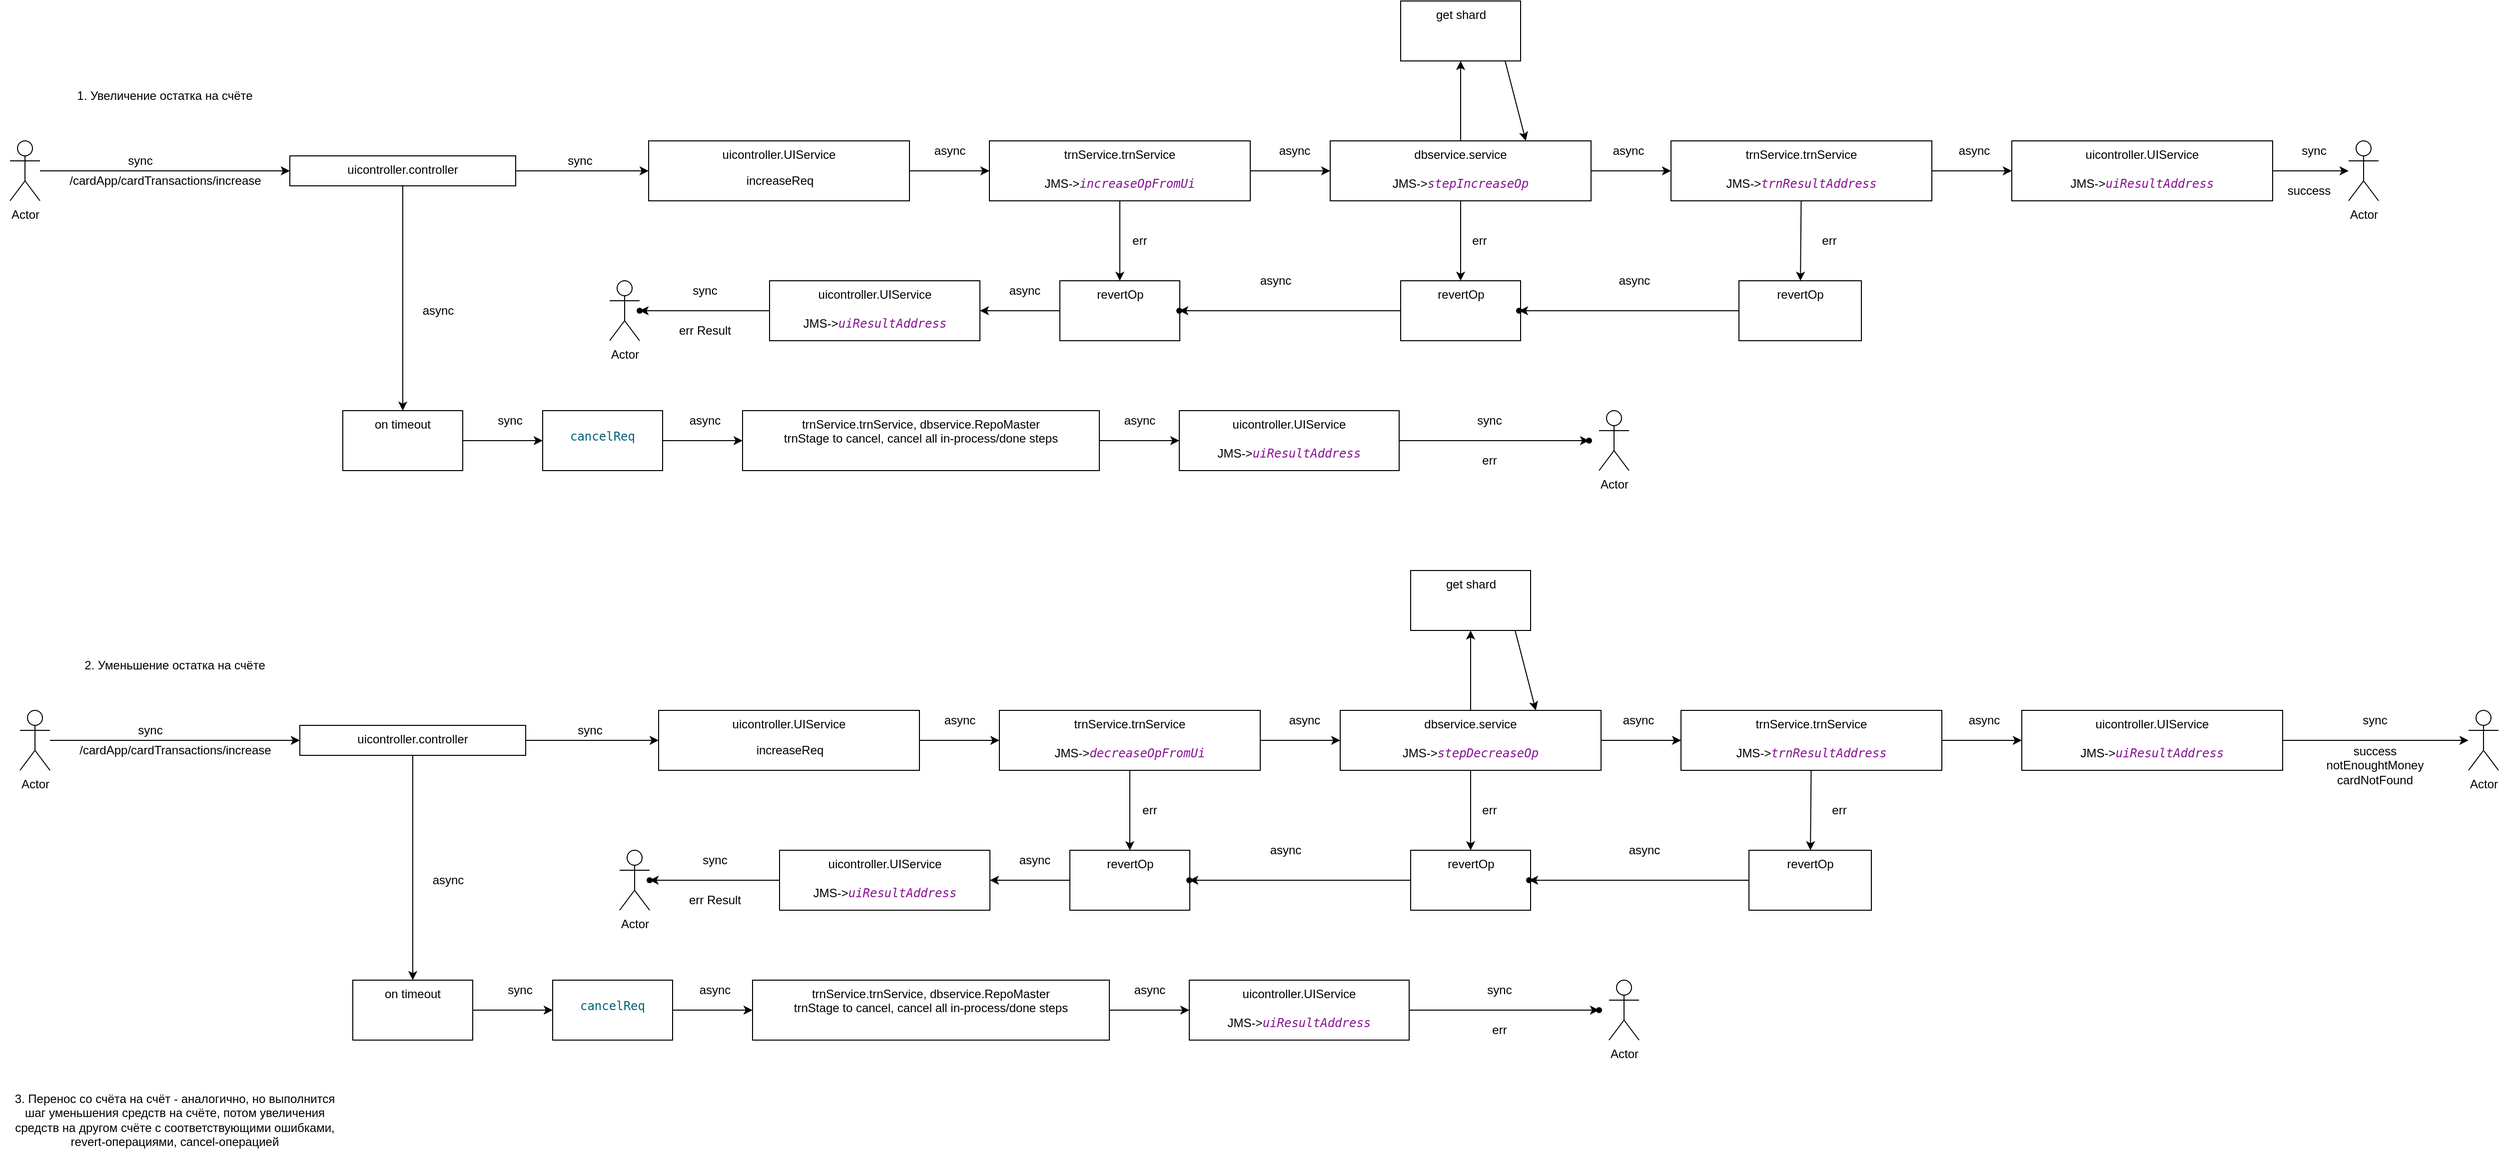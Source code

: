 <mxfile>
    <diagram id="0UaH4Pr7WNwU34MjJ-VJ" name="Страница 1">
        <mxGraphModel dx="1493" dy="2359" grid="1" gridSize="10" guides="1" tooltips="1" connect="1" arrows="1" fold="1" page="1" pageScale="1" pageWidth="827" pageHeight="1169" math="0" shadow="0">
            <root>
                <mxCell id="0"/>
                <mxCell id="1" parent="0"/>
                <mxCell id="4" value="" style="edgeStyle=none;html=1;" edge="1" parent="1" source="2" target="3">
                    <mxGeometry relative="1" as="geometry"/>
                </mxCell>
                <mxCell id="2" value="Actor" style="shape=umlActor;verticalLabelPosition=bottom;verticalAlign=top;html=1;outlineConnect=0;" vertex="1" parent="1">
                    <mxGeometry x="60" y="120" width="30" height="60" as="geometry"/>
                </mxCell>
                <mxCell id="9" value="" style="edgeStyle=none;html=1;" edge="1" parent="1" source="3" target="8">
                    <mxGeometry relative="1" as="geometry"/>
                </mxCell>
                <mxCell id="52" value="" style="edgeStyle=none;html=1;" edge="1" parent="1" source="3" target="51">
                    <mxGeometry relative="1" as="geometry"/>
                </mxCell>
                <mxCell id="3" value="uicontroller.controller" style="whiteSpace=wrap;html=1;verticalAlign=top;" vertex="1" parent="1">
                    <mxGeometry x="340" y="135" width="226" height="30" as="geometry"/>
                </mxCell>
                <mxCell id="5" value="1. Увеличение остатка на счёте" style="text;html=1;strokeColor=none;fillColor=none;align=center;verticalAlign=middle;whiteSpace=wrap;rounded=0;" vertex="1" parent="1">
                    <mxGeometry x="50" y="60" width="330" height="30" as="geometry"/>
                </mxCell>
                <mxCell id="6" value="sync" style="text;html=1;align=center;verticalAlign=middle;resizable=0;points=[];autosize=1;strokeColor=none;fillColor=none;" vertex="1" parent="1">
                    <mxGeometry x="170" y="130" width="40" height="20" as="geometry"/>
                </mxCell>
                <mxCell id="7" value="/cardApp/cardTransactions/increase" style="text;html=1;align=center;verticalAlign=middle;resizable=0;points=[];autosize=1;strokeColor=none;fillColor=none;" vertex="1" parent="1">
                    <mxGeometry x="110" y="150" width="210" height="20" as="geometry"/>
                </mxCell>
                <mxCell id="13" value="" style="edgeStyle=none;html=1;" edge="1" parent="1" source="8" target="12">
                    <mxGeometry relative="1" as="geometry"/>
                </mxCell>
                <mxCell id="8" value="uicontroller.UIService" style="whiteSpace=wrap;html=1;verticalAlign=top;" vertex="1" parent="1">
                    <mxGeometry x="699" y="120" width="261" height="60" as="geometry"/>
                </mxCell>
                <mxCell id="10" value="sync" style="text;html=1;align=center;verticalAlign=middle;resizable=0;points=[];autosize=1;strokeColor=none;fillColor=none;" vertex="1" parent="1">
                    <mxGeometry x="610" y="130" width="40" height="20" as="geometry"/>
                </mxCell>
                <mxCell id="11" value="increaseReq" style="text;html=1;align=center;verticalAlign=middle;resizable=0;points=[];autosize=1;strokeColor=none;fillColor=none;" vertex="1" parent="1">
                    <mxGeometry x="789.5" y="150" width="80" height="20" as="geometry"/>
                </mxCell>
                <mxCell id="16" value="" style="edgeStyle=none;html=1;" edge="1" parent="1" source="12" target="15">
                    <mxGeometry relative="1" as="geometry"/>
                </mxCell>
                <mxCell id="28" value="" style="edgeStyle=none;html=1;" edge="1" parent="1" source="12" target="27">
                    <mxGeometry relative="1" as="geometry"/>
                </mxCell>
                <mxCell id="12" value="trnService.trnService&lt;br&gt;&lt;br&gt;JMS-&amp;gt;&lt;span style=&quot;color: rgb(135 , 16 , 148) ; font-style: italic ; background-color: rgb(255 , 255 , 255) ; font-family: &amp;#34;hack&amp;#34; , monospace&quot;&gt;increaseOpFromUi&lt;/span&gt;" style="whiteSpace=wrap;html=1;verticalAlign=top;" vertex="1" parent="1">
                    <mxGeometry x="1040" y="120" width="261" height="60" as="geometry"/>
                </mxCell>
                <mxCell id="14" value="async" style="text;html=1;align=center;verticalAlign=middle;resizable=0;points=[];autosize=1;strokeColor=none;fillColor=none;" vertex="1" parent="1">
                    <mxGeometry x="975" y="120" width="50" height="20" as="geometry"/>
                </mxCell>
                <mxCell id="19" value="" style="edgeStyle=none;html=1;" edge="1" parent="1" source="15" target="18">
                    <mxGeometry relative="1" as="geometry"/>
                </mxCell>
                <mxCell id="31" value="" style="edgeStyle=none;html=1;" edge="1" parent="1" source="15" target="30">
                    <mxGeometry relative="1" as="geometry"/>
                </mxCell>
                <mxCell id="60" value="" style="edgeStyle=none;html=1;" edge="1" parent="1" source="15" target="59">
                    <mxGeometry relative="1" as="geometry"/>
                </mxCell>
                <mxCell id="15" value="dbservice.service&lt;br&gt;&lt;br&gt;JMS-&amp;gt;&lt;span style=&quot;color: rgb(135 , 16 , 148) ; font-style: italic ; background-color: rgb(255 , 255 , 255) ; font-family: &amp;#34;hack&amp;#34; , monospace&quot;&gt;stepIncreaseOp&lt;/span&gt;" style="whiteSpace=wrap;html=1;verticalAlign=top;" vertex="1" parent="1">
                    <mxGeometry x="1381" y="120" width="261" height="60" as="geometry"/>
                </mxCell>
                <mxCell id="17" value="async" style="text;html=1;align=center;verticalAlign=middle;resizable=0;points=[];autosize=1;strokeColor=none;fillColor=none;" vertex="1" parent="1">
                    <mxGeometry x="1320" y="120" width="50" height="20" as="geometry"/>
                </mxCell>
                <mxCell id="22" value="" style="edgeStyle=none;html=1;" edge="1" parent="1" source="18" target="21">
                    <mxGeometry relative="1" as="geometry"/>
                </mxCell>
                <mxCell id="34" value="" style="edgeStyle=none;html=1;" edge="1" parent="1" source="18" target="33">
                    <mxGeometry relative="1" as="geometry"/>
                </mxCell>
                <mxCell id="18" value="trnService.trnService&lt;br&gt;&lt;br&gt;JMS-&amp;gt;&lt;span style=&quot;color: rgb(135 , 16 , 148) ; font-style: italic ; background-color: rgb(255 , 255 , 255) ; font-family: &amp;#34;hack&amp;#34; , monospace&quot;&gt;trnResultAddress&lt;/span&gt;" style="whiteSpace=wrap;html=1;verticalAlign=top;" vertex="1" parent="1">
                    <mxGeometry x="1722" y="120" width="261" height="60" as="geometry"/>
                </mxCell>
                <mxCell id="20" value="async" style="text;html=1;align=center;verticalAlign=middle;resizable=0;points=[];autosize=1;strokeColor=none;fillColor=none;" vertex="1" parent="1">
                    <mxGeometry x="1654" y="120" width="50" height="20" as="geometry"/>
                </mxCell>
                <mxCell id="24" value="" style="edgeStyle=none;html=1;" edge="1" parent="1" source="21" target="23">
                    <mxGeometry relative="1" as="geometry"/>
                </mxCell>
                <mxCell id="21" value="uicontroller.UIService&lt;br&gt;&lt;br&gt;JMS-&amp;gt;&lt;span style=&quot;color: rgb(135 , 16 , 148) ; font-style: italic ; background-color: rgb(255 , 255 , 255) ; font-family: &amp;#34;hack&amp;#34; , monospace&quot;&gt;uiResultAddress&lt;/span&gt;" style="whiteSpace=wrap;html=1;verticalAlign=top;" vertex="1" parent="1">
                    <mxGeometry x="2063" y="120" width="261" height="60" as="geometry"/>
                </mxCell>
                <mxCell id="23" value="Actor" style="shape=umlActor;verticalLabelPosition=bottom;verticalAlign=top;html=1;outlineConnect=0;" vertex="1" parent="1">
                    <mxGeometry x="2400" y="120" width="30" height="60" as="geometry"/>
                </mxCell>
                <mxCell id="25" value="async" style="text;html=1;align=center;verticalAlign=middle;resizable=0;points=[];autosize=1;strokeColor=none;fillColor=none;" vertex="1" parent="1">
                    <mxGeometry x="2000" y="120" width="50" height="20" as="geometry"/>
                </mxCell>
                <mxCell id="26" value="sync" style="text;html=1;align=center;verticalAlign=middle;resizable=0;points=[];autosize=1;strokeColor=none;fillColor=none;" vertex="1" parent="1">
                    <mxGeometry x="2345" y="120" width="40" height="20" as="geometry"/>
                </mxCell>
                <mxCell id="41" value="" style="edgeStyle=none;html=1;" edge="1" parent="1" source="27" target="40">
                    <mxGeometry relative="1" as="geometry"/>
                </mxCell>
                <mxCell id="27" value="revertOp" style="whiteSpace=wrap;html=1;verticalAlign=top;" vertex="1" parent="1">
                    <mxGeometry x="1110.5" y="260" width="120" height="60" as="geometry"/>
                </mxCell>
                <mxCell id="29" value="err" style="text;html=1;align=center;verticalAlign=middle;resizable=0;points=[];autosize=1;strokeColor=none;fillColor=none;" vertex="1" parent="1">
                    <mxGeometry x="1175" y="210" width="30" height="20" as="geometry"/>
                </mxCell>
                <mxCell id="39" value="" style="edgeStyle=none;html=1;" edge="1" parent="1" source="30" target="38">
                    <mxGeometry relative="1" as="geometry"/>
                </mxCell>
                <mxCell id="30" value="revertOp" style="whiteSpace=wrap;html=1;verticalAlign=top;" vertex="1" parent="1">
                    <mxGeometry x="1451.5" y="260" width="120" height="60" as="geometry"/>
                </mxCell>
                <mxCell id="32" value="err" style="text;html=1;align=center;verticalAlign=middle;resizable=0;points=[];autosize=1;strokeColor=none;fillColor=none;" vertex="1" parent="1">
                    <mxGeometry x="1515" y="210" width="30" height="20" as="geometry"/>
                </mxCell>
                <mxCell id="37" value="" style="edgeStyle=none;html=1;" edge="1" parent="1" source="33" target="36">
                    <mxGeometry relative="1" as="geometry"/>
                </mxCell>
                <mxCell id="33" value="revertOp" style="whiteSpace=wrap;html=1;verticalAlign=top;" vertex="1" parent="1">
                    <mxGeometry x="1790" y="260" width="122.5" height="60" as="geometry"/>
                </mxCell>
                <mxCell id="35" value="err&lt;br&gt;" style="text;html=1;align=center;verticalAlign=middle;resizable=0;points=[];autosize=1;strokeColor=none;fillColor=none;" vertex="1" parent="1">
                    <mxGeometry x="1865" y="210" width="30" height="20" as="geometry"/>
                </mxCell>
                <mxCell id="36" value="" style="shape=waypoint;sketch=0;size=6;pointerEvents=1;points=[];fillColor=default;resizable=0;rotatable=0;perimeter=centerPerimeter;snapToPoint=1;verticalAlign=top;" vertex="1" parent="1">
                    <mxGeometry x="1550" y="270" width="40" height="40" as="geometry"/>
                </mxCell>
                <mxCell id="38" value="" style="shape=waypoint;sketch=0;size=6;pointerEvents=1;points=[];fillColor=default;resizable=0;rotatable=0;perimeter=centerPerimeter;snapToPoint=1;verticalAlign=top;" vertex="1" parent="1">
                    <mxGeometry x="1210" y="270" width="40" height="40" as="geometry"/>
                </mxCell>
                <mxCell id="44" value="" style="edgeStyle=none;html=1;" edge="1" parent="1" source="40" target="43">
                    <mxGeometry relative="1" as="geometry"/>
                </mxCell>
                <mxCell id="40" value="&lt;span&gt;uicontroller.UIService&lt;/span&gt;&lt;br&gt;&lt;br&gt;&lt;span&gt;JMS-&amp;gt;&lt;/span&gt;&lt;span style=&quot;color: rgb(135 , 16 , 148) ; font-style: italic ; background-color: rgb(255 , 255 , 255) ; font-family: &amp;#34;hack&amp;#34; , monospace&quot;&gt;uiResultAddress&lt;/span&gt;" style="whiteSpace=wrap;html=1;verticalAlign=top;" vertex="1" parent="1">
                    <mxGeometry x="820" y="260" width="210.5" height="60" as="geometry"/>
                </mxCell>
                <mxCell id="42" value="Actor" style="shape=umlActor;verticalLabelPosition=bottom;verticalAlign=top;html=1;outlineConnect=0;" vertex="1" parent="1">
                    <mxGeometry x="660" y="260" width="30" height="60" as="geometry"/>
                </mxCell>
                <mxCell id="43" value="" style="shape=waypoint;sketch=0;size=6;pointerEvents=1;points=[];fillColor=default;resizable=0;rotatable=0;perimeter=centerPerimeter;snapToPoint=1;verticalAlign=top;" vertex="1" parent="1">
                    <mxGeometry x="670" y="270" width="40" height="40" as="geometry"/>
                </mxCell>
                <mxCell id="45" value="async" style="text;html=1;align=center;verticalAlign=middle;resizable=0;points=[];autosize=1;strokeColor=none;fillColor=none;" vertex="1" parent="1">
                    <mxGeometry x="1660" y="250" width="50" height="20" as="geometry"/>
                </mxCell>
                <mxCell id="46" value="async" style="text;html=1;align=center;verticalAlign=middle;resizable=0;points=[];autosize=1;strokeColor=none;fillColor=none;" vertex="1" parent="1">
                    <mxGeometry x="1301" y="250" width="50" height="20" as="geometry"/>
                </mxCell>
                <mxCell id="47" value="async" style="text;html=1;align=center;verticalAlign=middle;resizable=0;points=[];autosize=1;strokeColor=none;fillColor=none;" vertex="1" parent="1">
                    <mxGeometry x="1050" y="260" width="50" height="20" as="geometry"/>
                </mxCell>
                <mxCell id="48" value="sync" style="text;html=1;align=center;verticalAlign=middle;resizable=0;points=[];autosize=1;strokeColor=none;fillColor=none;" vertex="1" parent="1">
                    <mxGeometry x="735" y="260" width="40" height="20" as="geometry"/>
                </mxCell>
                <mxCell id="49" value="err Result" style="text;html=1;align=center;verticalAlign=middle;resizable=0;points=[];autosize=1;strokeColor=none;fillColor=none;" vertex="1" parent="1">
                    <mxGeometry x="720" y="300" width="70" height="20" as="geometry"/>
                </mxCell>
                <mxCell id="50" value="success" style="text;html=1;align=center;verticalAlign=middle;resizable=0;points=[];autosize=1;strokeColor=none;fillColor=none;" vertex="1" parent="1">
                    <mxGeometry x="2330" y="160" width="60" height="20" as="geometry"/>
                </mxCell>
                <mxCell id="55" value="" style="edgeStyle=none;html=1;" edge="1" parent="1" source="51" target="54">
                    <mxGeometry relative="1" as="geometry"/>
                </mxCell>
                <mxCell id="51" value="on timeout" style="whiteSpace=wrap;html=1;verticalAlign=top;" vertex="1" parent="1">
                    <mxGeometry x="393" y="390" width="120" height="60" as="geometry"/>
                </mxCell>
                <mxCell id="53" value="async" style="text;html=1;align=center;verticalAlign=middle;resizable=0;points=[];autosize=1;strokeColor=none;fillColor=none;" vertex="1" parent="1">
                    <mxGeometry x="463" y="280" width="50" height="20" as="geometry"/>
                </mxCell>
                <mxCell id="58" value="" style="edgeStyle=none;html=1;" edge="1" parent="1" source="54" target="57">
                    <mxGeometry relative="1" as="geometry"/>
                </mxCell>
                <mxCell id="54" value="&lt;pre style=&quot;background-color: #ffffff ; color: #080808 ; font-family: &amp;#34;hack&amp;#34; , monospace ; font-size: 11 3pt&quot;&gt;&lt;span style=&quot;color: #00627a&quot;&gt;cancelReq&lt;/span&gt;&lt;/pre&gt;" style="whiteSpace=wrap;html=1;verticalAlign=top;" vertex="1" parent="1">
                    <mxGeometry x="593" y="390" width="120" height="60" as="geometry"/>
                </mxCell>
                <mxCell id="56" value="sync" style="text;html=1;align=center;verticalAlign=middle;resizable=0;points=[];autosize=1;strokeColor=none;fillColor=none;" vertex="1" parent="1">
                    <mxGeometry x="540" y="390" width="40" height="20" as="geometry"/>
                </mxCell>
                <mxCell id="63" value="" style="edgeStyle=none;html=1;" edge="1" parent="1" source="57" target="62">
                    <mxGeometry relative="1" as="geometry"/>
                </mxCell>
                <mxCell id="57" value="&lt;span&gt;trnService.trnService, dbservice.RepoMaster&lt;br&gt;trnStage to cancel, cancel all in-process/done steps&lt;br&gt;&lt;/span&gt;" style="whiteSpace=wrap;html=1;verticalAlign=top;" vertex="1" parent="1">
                    <mxGeometry x="793" y="390" width="357" height="60" as="geometry"/>
                </mxCell>
                <mxCell id="59" value="get shard" style="whiteSpace=wrap;html=1;verticalAlign=top;" vertex="1" parent="1">
                    <mxGeometry x="1451.5" y="-20" width="120" height="60" as="geometry"/>
                </mxCell>
                <mxCell id="61" value="" style="endArrow=classic;html=1;exitX=0.871;exitY=1;exitDx=0;exitDy=0;exitPerimeter=0;entryX=0.75;entryY=0;entryDx=0;entryDy=0;" edge="1" parent="1" source="59" target="15">
                    <mxGeometry width="50" height="50" relative="1" as="geometry">
                        <mxPoint x="1170" y="320" as="sourcePoint"/>
                        <mxPoint x="1220" y="270" as="targetPoint"/>
                    </mxGeometry>
                </mxCell>
                <mxCell id="65" value="" style="edgeStyle=none;html=1;" edge="1" parent="1" source="62" target="64">
                    <mxGeometry relative="1" as="geometry"/>
                </mxCell>
                <mxCell id="62" value="uicontroller.UIService&lt;br&gt;&lt;br&gt;JMS-&amp;gt;&lt;span style=&quot;color: rgb(135 , 16 , 148) ; font-style: italic ; background-color: rgb(255 , 255 , 255) ; font-family: &amp;#34;hack&amp;#34; , monospace&quot;&gt;uiResultAddress&lt;/span&gt;&lt;span&gt;&lt;br&gt;&lt;/span&gt;" style="whiteSpace=wrap;html=1;verticalAlign=top;" vertex="1" parent="1">
                    <mxGeometry x="1230" y="390" width="220" height="60" as="geometry"/>
                </mxCell>
                <mxCell id="64" value="" style="shape=waypoint;sketch=0;size=6;pointerEvents=1;points=[];fillColor=default;resizable=0;rotatable=0;perimeter=centerPerimeter;snapToPoint=1;verticalAlign=top;" vertex="1" parent="1">
                    <mxGeometry x="1620" y="400" width="40" height="40" as="geometry"/>
                </mxCell>
                <mxCell id="66" value="Actor" style="shape=umlActor;verticalLabelPosition=bottom;verticalAlign=top;html=1;outlineConnect=0;" vertex="1" parent="1">
                    <mxGeometry x="1650" y="390" width="30" height="60" as="geometry"/>
                </mxCell>
                <mxCell id="67" value="err" style="text;html=1;align=center;verticalAlign=middle;resizable=0;points=[];autosize=1;strokeColor=none;fillColor=none;" vertex="1" parent="1">
                    <mxGeometry x="1525" y="430" width="30" height="20" as="geometry"/>
                </mxCell>
                <mxCell id="68" value="async" style="text;html=1;align=center;verticalAlign=middle;resizable=0;points=[];autosize=1;strokeColor=none;fillColor=none;" vertex="1" parent="1">
                    <mxGeometry x="730" y="390" width="50" height="20" as="geometry"/>
                </mxCell>
                <mxCell id="69" value="async" style="text;html=1;align=center;verticalAlign=middle;resizable=0;points=[];autosize=1;strokeColor=none;fillColor=none;" vertex="1" parent="1">
                    <mxGeometry x="1165" y="390" width="50" height="20" as="geometry"/>
                </mxCell>
                <mxCell id="70" value="sync" style="text;html=1;align=center;verticalAlign=middle;resizable=0;points=[];autosize=1;strokeColor=none;fillColor=none;" vertex="1" parent="1">
                    <mxGeometry x="1520" y="390" width="40" height="20" as="geometry"/>
                </mxCell>
                <mxCell id="71" value="" style="edgeStyle=none;html=1;" edge="1" parent="1" source="72" target="75">
                    <mxGeometry relative="1" as="geometry"/>
                </mxCell>
                <mxCell id="72" value="Actor" style="shape=umlActor;verticalLabelPosition=bottom;verticalAlign=top;html=1;outlineConnect=0;" vertex="1" parent="1">
                    <mxGeometry x="70" y="690" width="30" height="60" as="geometry"/>
                </mxCell>
                <mxCell id="73" value="" style="edgeStyle=none;html=1;" edge="1" parent="1" source="75" target="80">
                    <mxGeometry relative="1" as="geometry"/>
                </mxCell>
                <mxCell id="74" value="" style="edgeStyle=none;html=1;" edge="1" parent="1" source="75" target="123">
                    <mxGeometry relative="1" as="geometry"/>
                </mxCell>
                <mxCell id="75" value="uicontroller.controller" style="whiteSpace=wrap;html=1;verticalAlign=top;" vertex="1" parent="1">
                    <mxGeometry x="350" y="705" width="226" height="30" as="geometry"/>
                </mxCell>
                <mxCell id="76" value="2. Уменьшение остатка на счёте" style="text;html=1;strokeColor=none;fillColor=none;align=center;verticalAlign=middle;whiteSpace=wrap;rounded=0;" vertex="1" parent="1">
                    <mxGeometry x="60" y="630" width="330" height="30" as="geometry"/>
                </mxCell>
                <mxCell id="77" value="sync" style="text;html=1;align=center;verticalAlign=middle;resizable=0;points=[];autosize=1;strokeColor=none;fillColor=none;" vertex="1" parent="1">
                    <mxGeometry x="180" y="700" width="40" height="20" as="geometry"/>
                </mxCell>
                <mxCell id="78" value="/cardApp/cardTransactions/increase" style="text;html=1;align=center;verticalAlign=middle;resizable=0;points=[];autosize=1;strokeColor=none;fillColor=none;" vertex="1" parent="1">
                    <mxGeometry x="120" y="720" width="210" height="20" as="geometry"/>
                </mxCell>
                <mxCell id="79" value="" style="edgeStyle=none;html=1;" edge="1" parent="1" source="80" target="85">
                    <mxGeometry relative="1" as="geometry"/>
                </mxCell>
                <mxCell id="80" value="uicontroller.UIService" style="whiteSpace=wrap;html=1;verticalAlign=top;" vertex="1" parent="1">
                    <mxGeometry x="709" y="690" width="261" height="60" as="geometry"/>
                </mxCell>
                <mxCell id="81" value="sync" style="text;html=1;align=center;verticalAlign=middle;resizable=0;points=[];autosize=1;strokeColor=none;fillColor=none;" vertex="1" parent="1">
                    <mxGeometry x="620" y="700" width="40" height="20" as="geometry"/>
                </mxCell>
                <mxCell id="82" value="increaseReq" style="text;html=1;align=center;verticalAlign=middle;resizable=0;points=[];autosize=1;strokeColor=none;fillColor=none;" vertex="1" parent="1">
                    <mxGeometry x="799.5" y="720" width="80" height="20" as="geometry"/>
                </mxCell>
                <mxCell id="83" value="" style="edgeStyle=none;html=1;" edge="1" parent="1" source="85" target="90">
                    <mxGeometry relative="1" as="geometry"/>
                </mxCell>
                <mxCell id="84" value="" style="edgeStyle=none;html=1;" edge="1" parent="1" source="85" target="102">
                    <mxGeometry relative="1" as="geometry"/>
                </mxCell>
                <mxCell id="85" value="trnService.trnService&lt;br&gt;&lt;br&gt;JMS-&amp;gt;&lt;span style=&quot;color: rgb(135 , 16 , 148) ; font-style: italic ; background-color: rgb(255 , 255 , 255) ; font-family: &amp;#34;hack&amp;#34; , monospace&quot;&gt;decreaseOpFromUi&lt;/span&gt;" style="whiteSpace=wrap;html=1;verticalAlign=top;" vertex="1" parent="1">
                    <mxGeometry x="1050" y="690" width="261" height="60" as="geometry"/>
                </mxCell>
                <mxCell id="86" value="async" style="text;html=1;align=center;verticalAlign=middle;resizable=0;points=[];autosize=1;strokeColor=none;fillColor=none;" vertex="1" parent="1">
                    <mxGeometry x="985" y="690" width="50" height="20" as="geometry"/>
                </mxCell>
                <mxCell id="87" value="" style="edgeStyle=none;html=1;" edge="1" parent="1" source="90" target="94">
                    <mxGeometry relative="1" as="geometry"/>
                </mxCell>
                <mxCell id="88" value="" style="edgeStyle=none;html=1;" edge="1" parent="1" source="90" target="105">
                    <mxGeometry relative="1" as="geometry"/>
                </mxCell>
                <mxCell id="89" value="" style="edgeStyle=none;html=1;" edge="1" parent="1" source="90" target="130">
                    <mxGeometry relative="1" as="geometry"/>
                </mxCell>
                <mxCell id="90" value="dbservice.service&lt;br&gt;&lt;br&gt;JMS-&amp;gt;&lt;span style=&quot;color: rgb(135 , 16 , 148) ; font-style: italic ; background-color: rgb(255 , 255 , 255) ; font-family: &amp;#34;hack&amp;#34; , monospace&quot;&gt;stepDecreaseOp&lt;/span&gt;" style="whiteSpace=wrap;html=1;verticalAlign=top;" vertex="1" parent="1">
                    <mxGeometry x="1391" y="690" width="261" height="60" as="geometry"/>
                </mxCell>
                <mxCell id="91" value="async" style="text;html=1;align=center;verticalAlign=middle;resizable=0;points=[];autosize=1;strokeColor=none;fillColor=none;" vertex="1" parent="1">
                    <mxGeometry x="1330" y="690" width="50" height="20" as="geometry"/>
                </mxCell>
                <mxCell id="92" value="" style="edgeStyle=none;html=1;" edge="1" parent="1" source="94" target="97">
                    <mxGeometry relative="1" as="geometry"/>
                </mxCell>
                <mxCell id="93" value="" style="edgeStyle=none;html=1;" edge="1" parent="1" source="94" target="108">
                    <mxGeometry relative="1" as="geometry"/>
                </mxCell>
                <mxCell id="94" value="trnService.trnService&lt;br&gt;&lt;br&gt;JMS-&amp;gt;&lt;span style=&quot;color: rgb(135 , 16 , 148) ; font-style: italic ; background-color: rgb(255 , 255 , 255) ; font-family: &amp;#34;hack&amp;#34; , monospace&quot;&gt;trnResultAddress&lt;/span&gt;" style="whiteSpace=wrap;html=1;verticalAlign=top;" vertex="1" parent="1">
                    <mxGeometry x="1732" y="690" width="261" height="60" as="geometry"/>
                </mxCell>
                <mxCell id="95" value="async" style="text;html=1;align=center;verticalAlign=middle;resizable=0;points=[];autosize=1;strokeColor=none;fillColor=none;" vertex="1" parent="1">
                    <mxGeometry x="1664" y="690" width="50" height="20" as="geometry"/>
                </mxCell>
                <mxCell id="96" value="" style="edgeStyle=none;html=1;" edge="1" parent="1" source="97" target="98">
                    <mxGeometry relative="1" as="geometry"/>
                </mxCell>
                <mxCell id="97" value="uicontroller.UIService&lt;br&gt;&lt;br&gt;JMS-&amp;gt;&lt;span style=&quot;color: rgb(135 , 16 , 148) ; font-style: italic ; background-color: rgb(255 , 255 , 255) ; font-family: &amp;#34;hack&amp;#34; , monospace&quot;&gt;uiResultAddress&lt;/span&gt;" style="whiteSpace=wrap;html=1;verticalAlign=top;" vertex="1" parent="1">
                    <mxGeometry x="2073" y="690" width="261" height="60" as="geometry"/>
                </mxCell>
                <mxCell id="98" value="Actor" style="shape=umlActor;verticalLabelPosition=bottom;verticalAlign=top;html=1;outlineConnect=0;" vertex="1" parent="1">
                    <mxGeometry x="2520" y="690" width="30" height="60" as="geometry"/>
                </mxCell>
                <mxCell id="99" value="async" style="text;html=1;align=center;verticalAlign=middle;resizable=0;points=[];autosize=1;strokeColor=none;fillColor=none;" vertex="1" parent="1">
                    <mxGeometry x="2010" y="690" width="50" height="20" as="geometry"/>
                </mxCell>
                <mxCell id="100" value="sync" style="text;html=1;align=center;verticalAlign=middle;resizable=0;points=[];autosize=1;strokeColor=none;fillColor=none;" vertex="1" parent="1">
                    <mxGeometry x="2406" y="690" width="40" height="20" as="geometry"/>
                </mxCell>
                <mxCell id="101" value="" style="edgeStyle=none;html=1;" edge="1" parent="1" source="102" target="113">
                    <mxGeometry relative="1" as="geometry"/>
                </mxCell>
                <mxCell id="102" value="revertOp" style="whiteSpace=wrap;html=1;verticalAlign=top;" vertex="1" parent="1">
                    <mxGeometry x="1120.5" y="830" width="120" height="60" as="geometry"/>
                </mxCell>
                <mxCell id="103" value="err" style="text;html=1;align=center;verticalAlign=middle;resizable=0;points=[];autosize=1;strokeColor=none;fillColor=none;" vertex="1" parent="1">
                    <mxGeometry x="1185" y="780" width="30" height="20" as="geometry"/>
                </mxCell>
                <mxCell id="104" value="" style="edgeStyle=none;html=1;" edge="1" parent="1" source="105" target="111">
                    <mxGeometry relative="1" as="geometry"/>
                </mxCell>
                <mxCell id="105" value="revertOp" style="whiteSpace=wrap;html=1;verticalAlign=top;" vertex="1" parent="1">
                    <mxGeometry x="1461.5" y="830" width="120" height="60" as="geometry"/>
                </mxCell>
                <mxCell id="106" value="err" style="text;html=1;align=center;verticalAlign=middle;resizable=0;points=[];autosize=1;strokeColor=none;fillColor=none;" vertex="1" parent="1">
                    <mxGeometry x="1525" y="780" width="30" height="20" as="geometry"/>
                </mxCell>
                <mxCell id="107" value="" style="edgeStyle=none;html=1;" edge="1" parent="1" source="108" target="110">
                    <mxGeometry relative="1" as="geometry"/>
                </mxCell>
                <mxCell id="108" value="revertOp" style="whiteSpace=wrap;html=1;verticalAlign=top;" vertex="1" parent="1">
                    <mxGeometry x="1800" y="830" width="122.5" height="60" as="geometry"/>
                </mxCell>
                <mxCell id="109" value="err&lt;br&gt;" style="text;html=1;align=center;verticalAlign=middle;resizable=0;points=[];autosize=1;strokeColor=none;fillColor=none;" vertex="1" parent="1">
                    <mxGeometry x="1875" y="780" width="30" height="20" as="geometry"/>
                </mxCell>
                <mxCell id="110" value="" style="shape=waypoint;sketch=0;size=6;pointerEvents=1;points=[];fillColor=default;resizable=0;rotatable=0;perimeter=centerPerimeter;snapToPoint=1;verticalAlign=top;" vertex="1" parent="1">
                    <mxGeometry x="1560" y="840" width="40" height="40" as="geometry"/>
                </mxCell>
                <mxCell id="111" value="" style="shape=waypoint;sketch=0;size=6;pointerEvents=1;points=[];fillColor=default;resizable=0;rotatable=0;perimeter=centerPerimeter;snapToPoint=1;verticalAlign=top;" vertex="1" parent="1">
                    <mxGeometry x="1220" y="840" width="40" height="40" as="geometry"/>
                </mxCell>
                <mxCell id="112" value="" style="edgeStyle=none;html=1;" edge="1" parent="1" source="113" target="115">
                    <mxGeometry relative="1" as="geometry"/>
                </mxCell>
                <mxCell id="113" value="&lt;span&gt;uicontroller.UIService&lt;/span&gt;&lt;br&gt;&lt;br&gt;&lt;span&gt;JMS-&amp;gt;&lt;/span&gt;&lt;span style=&quot;color: rgb(135 , 16 , 148) ; font-style: italic ; background-color: rgb(255 , 255 , 255) ; font-family: &amp;#34;hack&amp;#34; , monospace&quot;&gt;uiResultAddress&lt;/span&gt;" style="whiteSpace=wrap;html=1;verticalAlign=top;" vertex="1" parent="1">
                    <mxGeometry x="830" y="830" width="210.5" height="60" as="geometry"/>
                </mxCell>
                <mxCell id="114" value="Actor" style="shape=umlActor;verticalLabelPosition=bottom;verticalAlign=top;html=1;outlineConnect=0;" vertex="1" parent="1">
                    <mxGeometry x="670" y="830" width="30" height="60" as="geometry"/>
                </mxCell>
                <mxCell id="115" value="" style="shape=waypoint;sketch=0;size=6;pointerEvents=1;points=[];fillColor=default;resizable=0;rotatable=0;perimeter=centerPerimeter;snapToPoint=1;verticalAlign=top;" vertex="1" parent="1">
                    <mxGeometry x="680" y="840" width="40" height="40" as="geometry"/>
                </mxCell>
                <mxCell id="116" value="async" style="text;html=1;align=center;verticalAlign=middle;resizable=0;points=[];autosize=1;strokeColor=none;fillColor=none;" vertex="1" parent="1">
                    <mxGeometry x="1670" y="820" width="50" height="20" as="geometry"/>
                </mxCell>
                <mxCell id="117" value="async" style="text;html=1;align=center;verticalAlign=middle;resizable=0;points=[];autosize=1;strokeColor=none;fillColor=none;" vertex="1" parent="1">
                    <mxGeometry x="1311" y="820" width="50" height="20" as="geometry"/>
                </mxCell>
                <mxCell id="118" value="async" style="text;html=1;align=center;verticalAlign=middle;resizable=0;points=[];autosize=1;strokeColor=none;fillColor=none;" vertex="1" parent="1">
                    <mxGeometry x="1060" y="830" width="50" height="20" as="geometry"/>
                </mxCell>
                <mxCell id="119" value="sync" style="text;html=1;align=center;verticalAlign=middle;resizable=0;points=[];autosize=1;strokeColor=none;fillColor=none;" vertex="1" parent="1">
                    <mxGeometry x="745" y="830" width="40" height="20" as="geometry"/>
                </mxCell>
                <mxCell id="120" value="err Result" style="text;html=1;align=center;verticalAlign=middle;resizable=0;points=[];autosize=1;strokeColor=none;fillColor=none;" vertex="1" parent="1">
                    <mxGeometry x="730" y="870" width="70" height="20" as="geometry"/>
                </mxCell>
                <mxCell id="121" value="success&lt;br&gt;notEnoughtMoney&lt;br&gt;cardNotFound&lt;br&gt;" style="text;html=1;align=center;verticalAlign=middle;resizable=0;points=[];autosize=1;strokeColor=none;fillColor=none;" vertex="1" parent="1">
                    <mxGeometry x="2371" y="720" width="110" height="50" as="geometry"/>
                </mxCell>
                <mxCell id="122" value="" style="edgeStyle=none;html=1;" edge="1" parent="1" source="123" target="126">
                    <mxGeometry relative="1" as="geometry"/>
                </mxCell>
                <mxCell id="123" value="on timeout" style="whiteSpace=wrap;html=1;verticalAlign=top;" vertex="1" parent="1">
                    <mxGeometry x="403" y="960" width="120" height="60" as="geometry"/>
                </mxCell>
                <mxCell id="124" value="async" style="text;html=1;align=center;verticalAlign=middle;resizable=0;points=[];autosize=1;strokeColor=none;fillColor=none;" vertex="1" parent="1">
                    <mxGeometry x="473" y="850" width="50" height="20" as="geometry"/>
                </mxCell>
                <mxCell id="125" value="" style="edgeStyle=none;html=1;" edge="1" parent="1" source="126" target="129">
                    <mxGeometry relative="1" as="geometry"/>
                </mxCell>
                <mxCell id="126" value="&lt;pre style=&quot;background-color: #ffffff ; color: #080808 ; font-family: &amp;#34;hack&amp;#34; , monospace ; font-size: 11 3pt&quot;&gt;&lt;span style=&quot;color: #00627a&quot;&gt;cancelReq&lt;/span&gt;&lt;/pre&gt;" style="whiteSpace=wrap;html=1;verticalAlign=top;" vertex="1" parent="1">
                    <mxGeometry x="603" y="960" width="120" height="60" as="geometry"/>
                </mxCell>
                <mxCell id="127" value="sync" style="text;html=1;align=center;verticalAlign=middle;resizable=0;points=[];autosize=1;strokeColor=none;fillColor=none;" vertex="1" parent="1">
                    <mxGeometry x="550" y="960" width="40" height="20" as="geometry"/>
                </mxCell>
                <mxCell id="128" value="" style="edgeStyle=none;html=1;" edge="1" parent="1" source="129" target="133">
                    <mxGeometry relative="1" as="geometry"/>
                </mxCell>
                <mxCell id="129" value="&lt;span&gt;trnService.trnService, dbservice.RepoMaster&lt;br&gt;trnStage to cancel, cancel all in-process/done steps&lt;br&gt;&lt;/span&gt;" style="whiteSpace=wrap;html=1;verticalAlign=top;" vertex="1" parent="1">
                    <mxGeometry x="803" y="960" width="357" height="60" as="geometry"/>
                </mxCell>
                <mxCell id="130" value="get shard" style="whiteSpace=wrap;html=1;verticalAlign=top;" vertex="1" parent="1">
                    <mxGeometry x="1461.5" y="550" width="120" height="60" as="geometry"/>
                </mxCell>
                <mxCell id="131" value="" style="endArrow=classic;html=1;exitX=0.871;exitY=1;exitDx=0;exitDy=0;exitPerimeter=0;entryX=0.75;entryY=0;entryDx=0;entryDy=0;" edge="1" parent="1" source="130" target="90">
                    <mxGeometry width="50" height="50" relative="1" as="geometry">
                        <mxPoint x="1180" y="890" as="sourcePoint"/>
                        <mxPoint x="1230" y="840" as="targetPoint"/>
                    </mxGeometry>
                </mxCell>
                <mxCell id="132" value="" style="edgeStyle=none;html=1;" edge="1" parent="1" source="133" target="134">
                    <mxGeometry relative="1" as="geometry"/>
                </mxCell>
                <mxCell id="133" value="uicontroller.UIService&lt;br&gt;&lt;br&gt;JMS-&amp;gt;&lt;span style=&quot;color: rgb(135 , 16 , 148) ; font-style: italic ; background-color: rgb(255 , 255 , 255) ; font-family: &amp;#34;hack&amp;#34; , monospace&quot;&gt;uiResultAddress&lt;/span&gt;&lt;span&gt;&lt;br&gt;&lt;/span&gt;" style="whiteSpace=wrap;html=1;verticalAlign=top;" vertex="1" parent="1">
                    <mxGeometry x="1240" y="960" width="220" height="60" as="geometry"/>
                </mxCell>
                <mxCell id="134" value="" style="shape=waypoint;sketch=0;size=6;pointerEvents=1;points=[];fillColor=default;resizable=0;rotatable=0;perimeter=centerPerimeter;snapToPoint=1;verticalAlign=top;" vertex="1" parent="1">
                    <mxGeometry x="1630" y="970" width="40" height="40" as="geometry"/>
                </mxCell>
                <mxCell id="135" value="Actor" style="shape=umlActor;verticalLabelPosition=bottom;verticalAlign=top;html=1;outlineConnect=0;" vertex="1" parent="1">
                    <mxGeometry x="1660" y="960" width="30" height="60" as="geometry"/>
                </mxCell>
                <mxCell id="136" value="err" style="text;html=1;align=center;verticalAlign=middle;resizable=0;points=[];autosize=1;strokeColor=none;fillColor=none;" vertex="1" parent="1">
                    <mxGeometry x="1535" y="1000" width="30" height="20" as="geometry"/>
                </mxCell>
                <mxCell id="137" value="async" style="text;html=1;align=center;verticalAlign=middle;resizable=0;points=[];autosize=1;strokeColor=none;fillColor=none;" vertex="1" parent="1">
                    <mxGeometry x="740" y="960" width="50" height="20" as="geometry"/>
                </mxCell>
                <mxCell id="138" value="async" style="text;html=1;align=center;verticalAlign=middle;resizable=0;points=[];autosize=1;strokeColor=none;fillColor=none;" vertex="1" parent="1">
                    <mxGeometry x="1175" y="960" width="50" height="20" as="geometry"/>
                </mxCell>
                <mxCell id="139" value="sync" style="text;html=1;align=center;verticalAlign=middle;resizable=0;points=[];autosize=1;strokeColor=none;fillColor=none;" vertex="1" parent="1">
                    <mxGeometry x="1530" y="960" width="40" height="20" as="geometry"/>
                </mxCell>
                <mxCell id="140" value="3. Перенос со счёта на счёт - аналогично, но выполнится шаг уменьшения средств на счёте, потом увеличения средств на другом счёте с соответствующими ошибками, revert-операциями, cancel-операцией" style="text;html=1;strokeColor=none;fillColor=none;align=center;verticalAlign=middle;whiteSpace=wrap;rounded=0;" vertex="1" parent="1">
                    <mxGeometry x="60" y="1060" width="330" height="80" as="geometry"/>
                </mxCell>
            </root>
        </mxGraphModel>
    </diagram>
</mxfile>